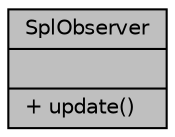 digraph "SplObserver"
{
  edge [fontname="Helvetica",fontsize="10",labelfontname="Helvetica",labelfontsize="10"];
  node [fontname="Helvetica",fontsize="10",shape=record];
  Node1 [label="{SplObserver\n||+ update()\l}",height=0.2,width=0.4,color="black", fillcolor="grey75", style="filled" fontcolor="black"];
}
